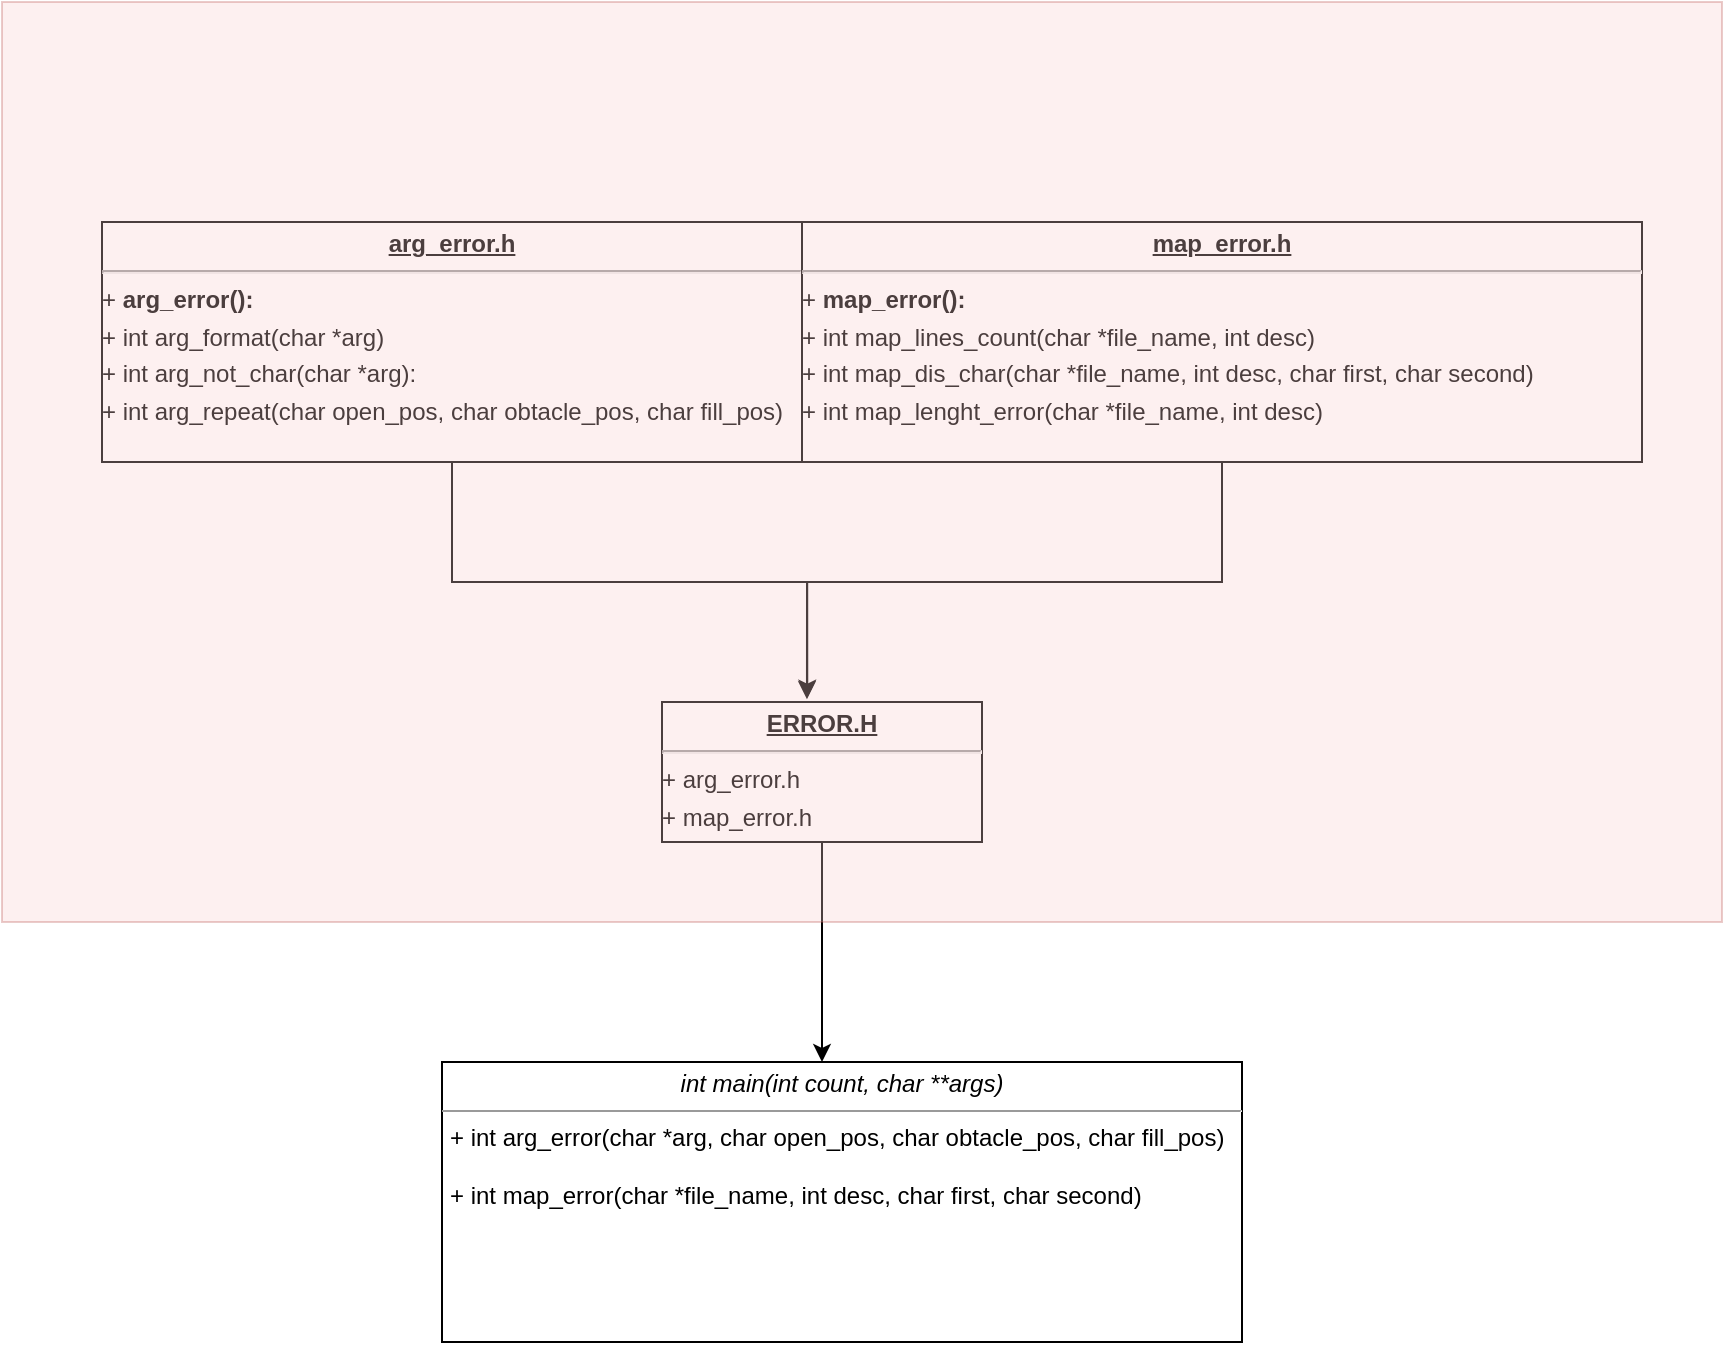 <mxfile version="14.4.4" type="github">
  <diagram id="qBOM4guG4TwAPaMPiQVN" name="Page-1">
    <mxGraphModel dx="1139" dy="1694" grid="1" gridSize="10" guides="1" tooltips="1" connect="1" arrows="1" fold="1" page="1" pageScale="1" pageWidth="1200" pageHeight="1920" math="0" shadow="0">
      <root>
        <mxCell id="0" />
        <mxCell id="1" parent="0" />
        <mxCell id="MUz05nH1J-KRpwicnN0r-3" value="&lt;p style=&quot;margin: 0px ; margin-top: 4px ; text-align: center&quot;&gt;&lt;i&gt;int main(int count, char **args)&lt;/i&gt;&lt;/p&gt;&lt;hr size=&quot;1&quot;&gt;&lt;p style=&quot;margin: 0px ; margin-left: 4px&quot;&gt;+&amp;nbsp;int arg_error(char *arg, char open_pos, char obtacle_pos, char fill_pos)&lt;/p&gt;&lt;p style=&quot;margin: 0px ; margin-left: 4px&quot;&gt;&lt;br&gt;&lt;/p&gt;&lt;p style=&quot;margin: 0px ; margin-left: 4px&quot;&gt;+ int map_error(char *file_name, int desc, char first, char second)&lt;/p&gt;" style="verticalAlign=top;align=left;overflow=fill;fontSize=12;fontFamily=Helvetica;html=1;" vertex="1" parent="1">
          <mxGeometry x="410" y="690" width="400" height="140" as="geometry" />
        </mxCell>
        <mxCell id="MUz05nH1J-KRpwicnN0r-10" style="edgeStyle=orthogonalEdgeStyle;rounded=0;orthogonalLoop=1;jettySize=auto;html=1;exitX=0.5;exitY=1;exitDx=0;exitDy=0;entryX=0.475;entryY=0;entryDx=0;entryDy=0;entryPerimeter=0;" edge="1" parent="1" source="MUz05nH1J-KRpwicnN0r-4" target="MUz05nH1J-KRpwicnN0r-3">
          <mxGeometry relative="1" as="geometry" />
        </mxCell>
        <mxCell id="MUz05nH1J-KRpwicnN0r-4" value="&lt;p style=&quot;margin: 0px ; margin-top: 4px ; text-align: center ; text-decoration: underline&quot;&gt;&lt;b&gt;ERROR.H&lt;/b&gt;&lt;/p&gt;&lt;hr&gt;&lt;p style=&quot;margin: 4px 0px 0px&quot;&gt;+ arg_error.h&lt;/p&gt;&lt;p style=&quot;margin: 4px 0px 0px&quot;&gt;+ map_error.h&lt;br&gt;&lt;/p&gt;&lt;hr&gt;&lt;p style=&quot;margin: 0px 0px 0px 8px&quot;&gt;&lt;br&gt;&lt;/p&gt;" style="verticalAlign=top;align=left;overflow=fill;fontSize=12;fontFamily=Helvetica;html=1;" vertex="1" parent="1">
          <mxGeometry x="520" y="510" width="160" height="70" as="geometry" />
        </mxCell>
        <mxCell id="MUz05nH1J-KRpwicnN0r-7" style="edgeStyle=orthogonalEdgeStyle;rounded=0;orthogonalLoop=1;jettySize=auto;html=1;entryX=0.453;entryY=-0.02;entryDx=0;entryDy=0;entryPerimeter=0;" edge="1" parent="1" source="MUz05nH1J-KRpwicnN0r-5" target="MUz05nH1J-KRpwicnN0r-4">
          <mxGeometry relative="1" as="geometry" />
        </mxCell>
        <mxCell id="MUz05nH1J-KRpwicnN0r-5" value="&lt;p style=&quot;margin: 0px ; margin-top: 4px ; text-align: center ; text-decoration: underline&quot;&gt;&lt;b&gt;arg_error.h&lt;/b&gt;&lt;/p&gt;&lt;hr&gt;&lt;p style=&quot;margin: 4px 0px 0px&quot;&gt;+ &lt;b&gt;arg_error():&lt;/b&gt;&lt;/p&gt;&lt;p style=&quot;margin: 4px 0px 0px&quot;&gt;+&amp;nbsp;int arg_format(char *arg)&lt;/p&gt;&lt;p style=&quot;margin: 4px 0px 0px&quot;&gt;+&amp;nbsp;int arg_not_char(char *arg):&lt;/p&gt;&lt;p style=&quot;margin: 4px 0px 0px&quot;&gt;+&amp;nbsp;int arg_repeat(char open_pos, char obtacle_pos, char fill_pos)&lt;/p&gt;" style="verticalAlign=top;align=left;overflow=fill;fontSize=12;fontFamily=Helvetica;html=1;" vertex="1" parent="1">
          <mxGeometry x="240" y="270" width="350" height="120" as="geometry" />
        </mxCell>
        <mxCell id="MUz05nH1J-KRpwicnN0r-9" style="edgeStyle=orthogonalEdgeStyle;rounded=0;orthogonalLoop=1;jettySize=auto;html=1;entryX=0.454;entryY=-0.031;entryDx=0;entryDy=0;entryPerimeter=0;" edge="1" parent="1" source="MUz05nH1J-KRpwicnN0r-8" target="MUz05nH1J-KRpwicnN0r-4">
          <mxGeometry relative="1" as="geometry" />
        </mxCell>
        <mxCell id="MUz05nH1J-KRpwicnN0r-8" value="&lt;p style=&quot;margin: 0px ; margin-top: 4px ; text-align: center ; text-decoration: underline&quot;&gt;&lt;b&gt;map_error.h&lt;/b&gt;&lt;/p&gt;&lt;hr&gt;&lt;p style=&quot;margin: 4px 0px 0px&quot;&gt;+ &lt;b&gt;map_error():&lt;/b&gt;&lt;/p&gt;&lt;p style=&quot;margin: 4px 0px 0px&quot;&gt;+&amp;nbsp;int map_lines_count(char *file_name, int desc)&lt;/p&gt;&lt;p style=&quot;margin: 4px 0px 0px&quot;&gt;+ int map_dis_char(char *file_name, int desc, char first, char second)&lt;/p&gt;&lt;p style=&quot;margin: 4px 0px 0px&quot;&gt;+&amp;nbsp;int map_lenght_error(char *file_name, int desc)&lt;/p&gt;" style="verticalAlign=top;align=left;overflow=fill;fontSize=12;fontFamily=Helvetica;html=1;" vertex="1" parent="1">
          <mxGeometry x="590" y="270" width="420" height="120" as="geometry" />
        </mxCell>
        <mxCell id="MUz05nH1J-KRpwicnN0r-12" value="" style="rounded=0;whiteSpace=wrap;html=1;opacity=30;fillColor=#f8cecc;strokeColor=#b85450;" vertex="1" parent="1">
          <mxGeometry x="190" y="160" width="860" height="460" as="geometry" />
        </mxCell>
      </root>
    </mxGraphModel>
  </diagram>
</mxfile>
